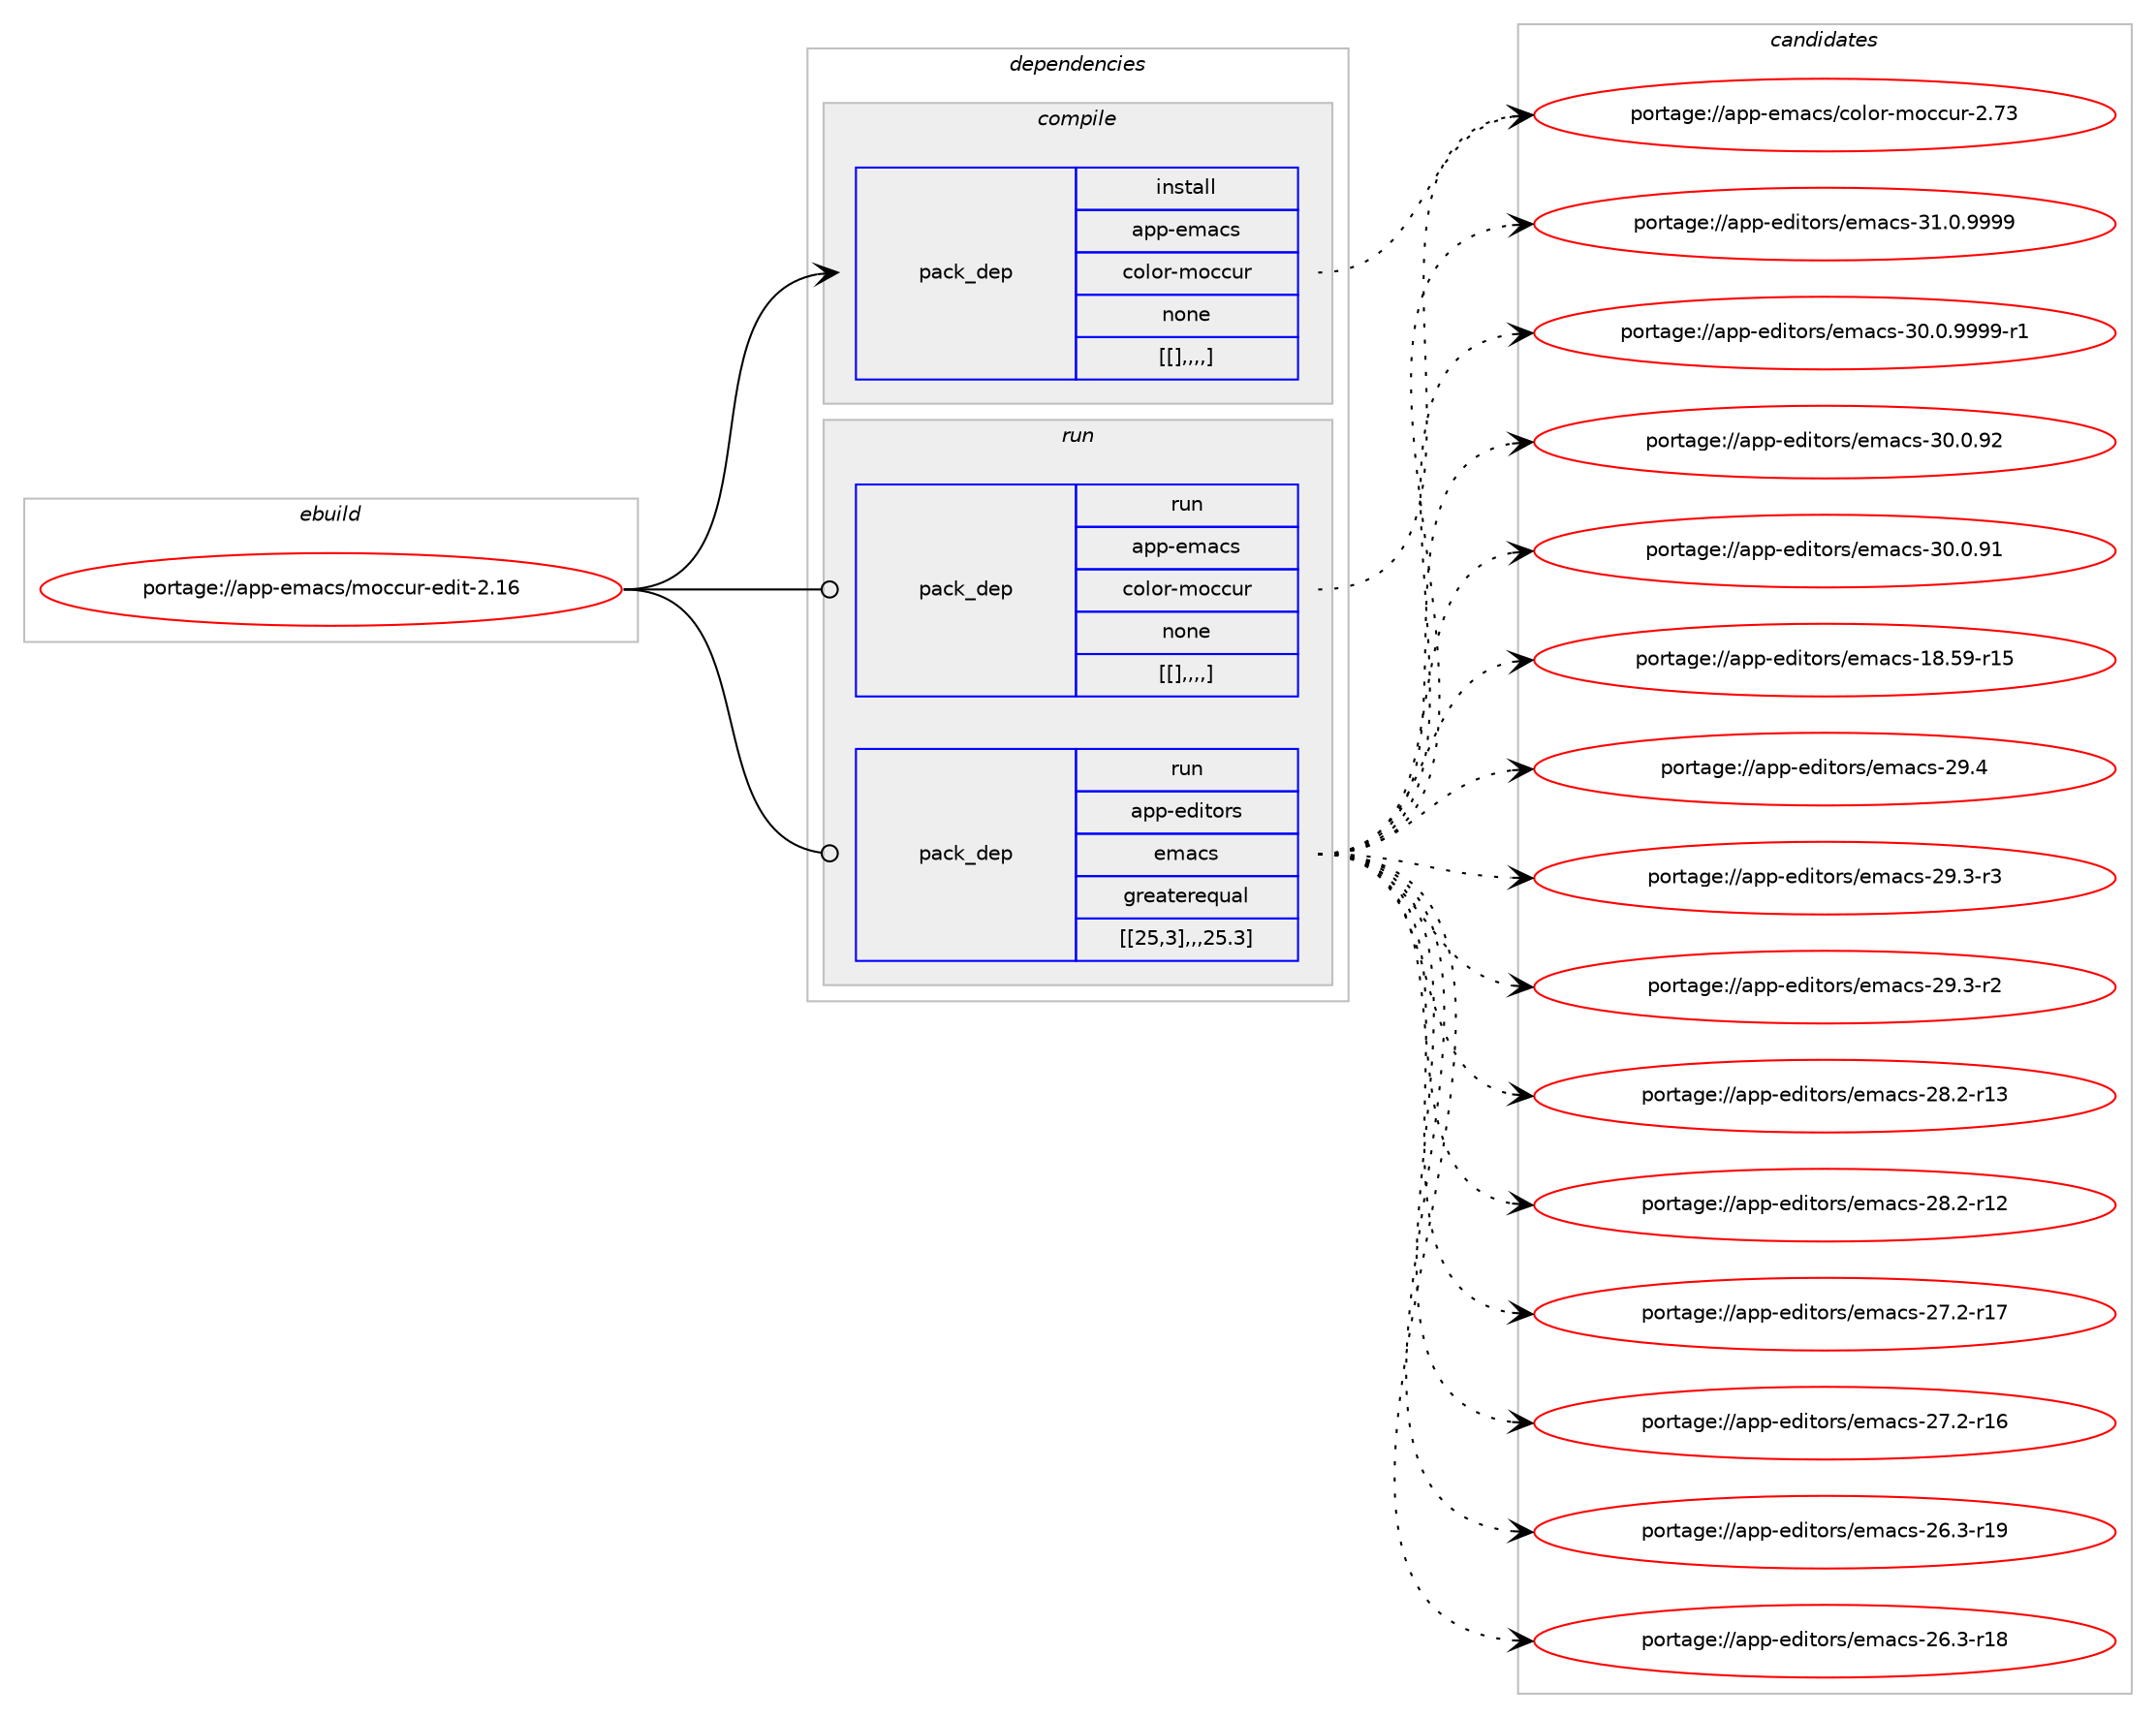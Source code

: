 digraph prolog {

# *************
# Graph options
# *************

newrank=true;
concentrate=true;
compound=true;
graph [rankdir=LR,fontname=Helvetica,fontsize=10,ranksep=1.5];#, ranksep=2.5, nodesep=0.2];
edge  [arrowhead=vee];
node  [fontname=Helvetica,fontsize=10];

# **********
# The ebuild
# **********

subgraph cluster_leftcol {
color=gray;
label=<<i>ebuild</i>>;
id [label="portage://app-emacs/moccur-edit-2.16", color=red, width=4, href="../app-emacs/moccur-edit-2.16.svg"];
}

# ****************
# The dependencies
# ****************

subgraph cluster_midcol {
color=gray;
label=<<i>dependencies</i>>;
subgraph cluster_compile {
fillcolor="#eeeeee";
style=filled;
label=<<i>compile</i>>;
subgraph pack16678 {
dependency23223 [label=<<TABLE BORDER="0" CELLBORDER="1" CELLSPACING="0" CELLPADDING="4" WIDTH="220"><TR><TD ROWSPAN="6" CELLPADDING="30">pack_dep</TD></TR><TR><TD WIDTH="110">install</TD></TR><TR><TD>app-emacs</TD></TR><TR><TD>color-moccur</TD></TR><TR><TD>none</TD></TR><TR><TD>[[],,,,]</TD></TR></TABLE>>, shape=none, color=blue];
}
id:e -> dependency23223:w [weight=20,style="solid",arrowhead="vee"];
}
subgraph cluster_compileandrun {
fillcolor="#eeeeee";
style=filled;
label=<<i>compile and run</i>>;
}
subgraph cluster_run {
fillcolor="#eeeeee";
style=filled;
label=<<i>run</i>>;
subgraph pack16707 {
dependency23236 [label=<<TABLE BORDER="0" CELLBORDER="1" CELLSPACING="0" CELLPADDING="4" WIDTH="220"><TR><TD ROWSPAN="6" CELLPADDING="30">pack_dep</TD></TR><TR><TD WIDTH="110">run</TD></TR><TR><TD>app-editors</TD></TR><TR><TD>emacs</TD></TR><TR><TD>greaterequal</TD></TR><TR><TD>[[25,3],,,25.3]</TD></TR></TABLE>>, shape=none, color=blue];
}
id:e -> dependency23236:w [weight=20,style="solid",arrowhead="odot"];
subgraph pack16709 {
dependency23238 [label=<<TABLE BORDER="0" CELLBORDER="1" CELLSPACING="0" CELLPADDING="4" WIDTH="220"><TR><TD ROWSPAN="6" CELLPADDING="30">pack_dep</TD></TR><TR><TD WIDTH="110">run</TD></TR><TR><TD>app-emacs</TD></TR><TR><TD>color-moccur</TD></TR><TR><TD>none</TD></TR><TR><TD>[[],,,,]</TD></TR></TABLE>>, shape=none, color=blue];
}
id:e -> dependency23238:w [weight=20,style="solid",arrowhead="odot"];
}
}

# **************
# The candidates
# **************

subgraph cluster_choices {
rank=same;
color=gray;
label=<<i>candidates</i>>;

subgraph choice15454 {
color=black;
nodesep=1;
choice9711211245101109979911547991111081111144510911199991171144550465551 [label="portage://app-emacs/color-moccur-2.73", color=red, width=4,href="../app-emacs/color-moccur-2.73.svg"];
dependency23223:e -> choice9711211245101109979911547991111081111144510911199991171144550465551:w [style=dotted,weight="100"];
}
subgraph choice15457 {
color=black;
nodesep=1;
choice971121124510110010511611111411547101109979911545514946484657575757 [label="portage://app-editors/emacs-31.0.9999", color=red, width=4,href="../app-editors/emacs-31.0.9999.svg"];
choice9711211245101100105116111114115471011099799115455148464846575757574511449 [label="portage://app-editors/emacs-30.0.9999-r1", color=red, width=4,href="../app-editors/emacs-30.0.9999-r1.svg"];
choice97112112451011001051161111141154710110997991154551484648465750 [label="portage://app-editors/emacs-30.0.92", color=red, width=4,href="../app-editors/emacs-30.0.92.svg"];
choice97112112451011001051161111141154710110997991154551484648465749 [label="portage://app-editors/emacs-30.0.91", color=red, width=4,href="../app-editors/emacs-30.0.91.svg"];
choice97112112451011001051161111141154710110997991154550574652 [label="portage://app-editors/emacs-29.4", color=red, width=4,href="../app-editors/emacs-29.4.svg"];
choice971121124510110010511611111411547101109979911545505746514511451 [label="portage://app-editors/emacs-29.3-r3", color=red, width=4,href="../app-editors/emacs-29.3-r3.svg"];
choice971121124510110010511611111411547101109979911545505746514511450 [label="portage://app-editors/emacs-29.3-r2", color=red, width=4,href="../app-editors/emacs-29.3-r2.svg"];
choice97112112451011001051161111141154710110997991154550564650451144951 [label="portage://app-editors/emacs-28.2-r13", color=red, width=4,href="../app-editors/emacs-28.2-r13.svg"];
choice97112112451011001051161111141154710110997991154550564650451144950 [label="portage://app-editors/emacs-28.2-r12", color=red, width=4,href="../app-editors/emacs-28.2-r12.svg"];
choice97112112451011001051161111141154710110997991154550554650451144955 [label="portage://app-editors/emacs-27.2-r17", color=red, width=4,href="../app-editors/emacs-27.2-r17.svg"];
choice97112112451011001051161111141154710110997991154550554650451144954 [label="portage://app-editors/emacs-27.2-r16", color=red, width=4,href="../app-editors/emacs-27.2-r16.svg"];
choice97112112451011001051161111141154710110997991154550544651451144957 [label="portage://app-editors/emacs-26.3-r19", color=red, width=4,href="../app-editors/emacs-26.3-r19.svg"];
choice97112112451011001051161111141154710110997991154550544651451144956 [label="portage://app-editors/emacs-26.3-r18", color=red, width=4,href="../app-editors/emacs-26.3-r18.svg"];
choice9711211245101100105116111114115471011099799115454956465357451144953 [label="portage://app-editors/emacs-18.59-r15", color=red, width=4,href="../app-editors/emacs-18.59-r15.svg"];
dependency23236:e -> choice971121124510110010511611111411547101109979911545514946484657575757:w [style=dotted,weight="100"];
dependency23236:e -> choice9711211245101100105116111114115471011099799115455148464846575757574511449:w [style=dotted,weight="100"];
dependency23236:e -> choice97112112451011001051161111141154710110997991154551484648465750:w [style=dotted,weight="100"];
dependency23236:e -> choice97112112451011001051161111141154710110997991154551484648465749:w [style=dotted,weight="100"];
dependency23236:e -> choice97112112451011001051161111141154710110997991154550574652:w [style=dotted,weight="100"];
dependency23236:e -> choice971121124510110010511611111411547101109979911545505746514511451:w [style=dotted,weight="100"];
dependency23236:e -> choice971121124510110010511611111411547101109979911545505746514511450:w [style=dotted,weight="100"];
dependency23236:e -> choice97112112451011001051161111141154710110997991154550564650451144951:w [style=dotted,weight="100"];
dependency23236:e -> choice97112112451011001051161111141154710110997991154550564650451144950:w [style=dotted,weight="100"];
dependency23236:e -> choice97112112451011001051161111141154710110997991154550554650451144955:w [style=dotted,weight="100"];
dependency23236:e -> choice97112112451011001051161111141154710110997991154550554650451144954:w [style=dotted,weight="100"];
dependency23236:e -> choice97112112451011001051161111141154710110997991154550544651451144957:w [style=dotted,weight="100"];
dependency23236:e -> choice97112112451011001051161111141154710110997991154550544651451144956:w [style=dotted,weight="100"];
dependency23236:e -> choice9711211245101100105116111114115471011099799115454956465357451144953:w [style=dotted,weight="100"];
}
subgraph choice15466 {
color=black;
nodesep=1;
choice9711211245101109979911547991111081111144510911199991171144550465551 [label="portage://app-emacs/color-moccur-2.73", color=red, width=4,href="../app-emacs/color-moccur-2.73.svg"];
dependency23238:e -> choice9711211245101109979911547991111081111144510911199991171144550465551:w [style=dotted,weight="100"];
}
}

}
